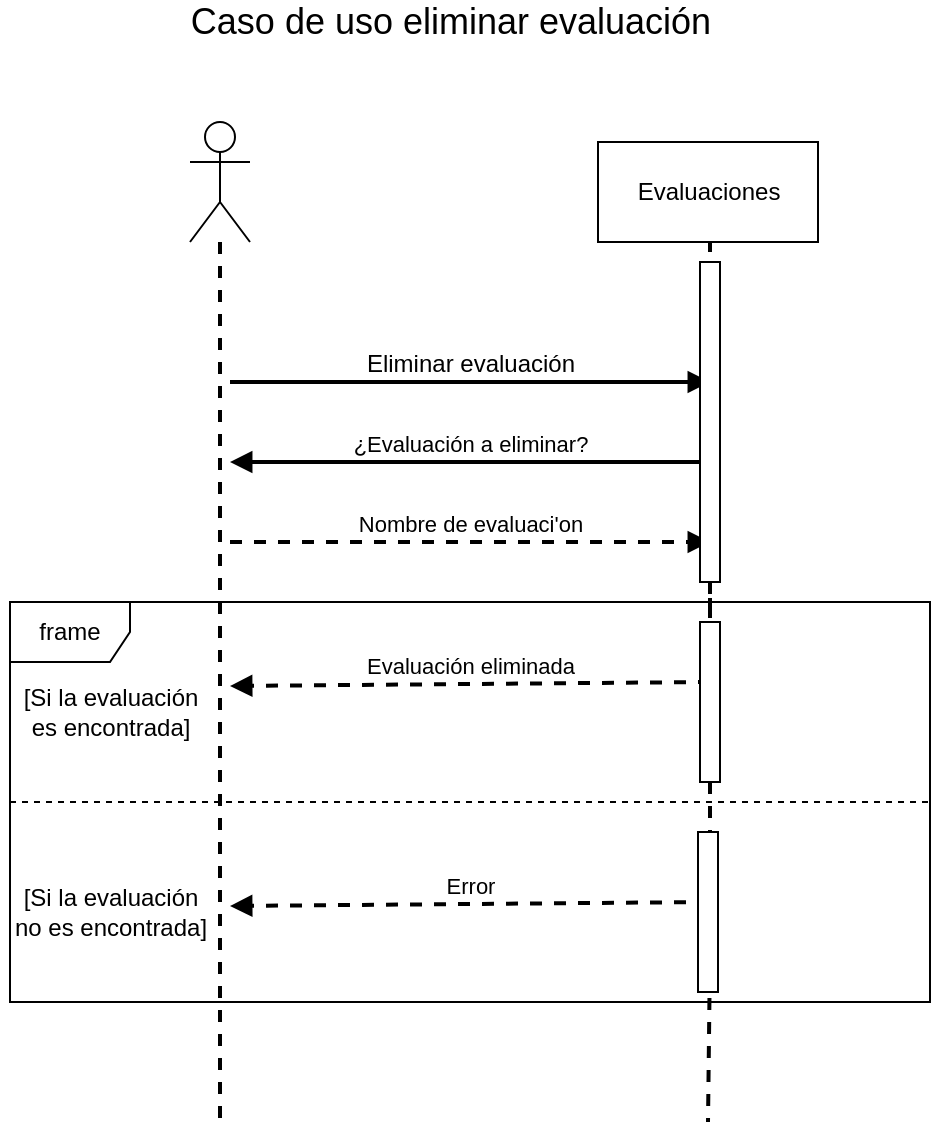 <mxfile version="13.0.3" type="device"><diagram id="rxgoS-P1gB-lUU_ykbyX" name="Page-1"><mxGraphModel dx="1102" dy="614" grid="1" gridSize="10" guides="1" tooltips="1" connect="1" arrows="1" fold="1" page="1" pageScale="1" pageWidth="827" pageHeight="1169" math="0" shadow="0"><root><mxCell id="0"/><mxCell id="1" parent="0"/><mxCell id="bmoJx-IL1HF5dbcq6ecQ-6" value="frame" style="shape=umlFrame;whiteSpace=wrap;html=1;" vertex="1" parent="1"><mxGeometry x="10" y="340" width="460" height="200" as="geometry"/></mxCell><mxCell id="bmoJx-IL1HF5dbcq6ecQ-4" style="edgeStyle=orthogonalEdgeStyle;rounded=0;orthogonalLoop=1;jettySize=auto;html=1;strokeWidth=2;endArrow=none;endFill=0;dashed=1;" edge="1" parent="1" source="bmoJx-IL1HF5dbcq6ecQ-1"><mxGeometry relative="1" as="geometry"><mxPoint x="115" y="600" as="targetPoint"/></mxGeometry></mxCell><mxCell id="bmoJx-IL1HF5dbcq6ecQ-1" value="" style="shape=umlActor;verticalLabelPosition=bottom;labelBackgroundColor=#ffffff;verticalAlign=top;html=1;" vertex="1" parent="1"><mxGeometry x="100" y="100" width="30" height="60" as="geometry"/></mxCell><mxCell id="bmoJx-IL1HF5dbcq6ecQ-3" style="edgeStyle=orthogonalEdgeStyle;rounded=0;orthogonalLoop=1;jettySize=auto;html=1;endArrow=none;endFill=0;dashed=1;strokeWidth=2;" edge="1" parent="1" source="bmoJx-IL1HF5dbcq6ecQ-19"><mxGeometry relative="1" as="geometry"><mxPoint x="359" y="600" as="targetPoint"/></mxGeometry></mxCell><mxCell id="bmoJx-IL1HF5dbcq6ecQ-16" style="edgeStyle=orthogonalEdgeStyle;rounded=0;orthogonalLoop=1;jettySize=auto;html=1;exitX=0.5;exitY=1;exitDx=0;exitDy=0;entryX=0.5;entryY=0.013;entryDx=0;entryDy=0;entryPerimeter=0;dashed=1;strokeWidth=2;endArrow=none;endFill=0;" edge="1" parent="1" source="bmoJx-IL1HF5dbcq6ecQ-2" target="bmoJx-IL1HF5dbcq6ecQ-14"><mxGeometry relative="1" as="geometry"/></mxCell><mxCell id="bmoJx-IL1HF5dbcq6ecQ-2" value="Evaluaciones" style="html=1;" vertex="1" parent="1"><mxGeometry x="304" y="110" width="110" height="50" as="geometry"/></mxCell><mxCell id="bmoJx-IL1HF5dbcq6ecQ-5" value="&lt;font style=&quot;font-size: 12px&quot;&gt;Eliminar evaluación&lt;/font&gt;" style="html=1;verticalAlign=bottom;endArrow=block;strokeWidth=2;" edge="1" parent="1"><mxGeometry width="80" relative="1" as="geometry"><mxPoint x="120" y="230" as="sourcePoint"/><mxPoint x="360" y="230" as="targetPoint"/></mxGeometry></mxCell><mxCell id="bmoJx-IL1HF5dbcq6ecQ-7" value="" style="line;strokeWidth=1;fillColor=none;align=left;verticalAlign=middle;spacingTop=-1;spacingLeft=3;spacingRight=3;rotatable=0;labelPosition=right;points=[];portConstraint=eastwest;dashed=1;" vertex="1" parent="1"><mxGeometry x="10" y="436" width="460" height="8" as="geometry"/></mxCell><mxCell id="bmoJx-IL1HF5dbcq6ecQ-8" value="¿Evaluación a eliminar?" style="html=1;verticalAlign=bottom;endArrow=block;strokeWidth=2;" edge="1" parent="1"><mxGeometry width="80" relative="1" as="geometry"><mxPoint x="360" y="270" as="sourcePoint"/><mxPoint x="120" y="270" as="targetPoint"/></mxGeometry></mxCell><mxCell id="bmoJx-IL1HF5dbcq6ecQ-9" value="Nombre de evaluaci'on" style="html=1;verticalAlign=bottom;endArrow=block;strokeWidth=2;dashed=1;" edge="1" parent="1"><mxGeometry width="80" relative="1" as="geometry"><mxPoint x="120" y="310" as="sourcePoint"/><mxPoint x="360" y="310" as="targetPoint"/></mxGeometry></mxCell><mxCell id="bmoJx-IL1HF5dbcq6ecQ-10" value="[Si la evaluación &lt;br&gt;es encontrada]" style="text;html=1;align=center;verticalAlign=middle;resizable=0;points=[];autosize=1;" vertex="1" parent="1"><mxGeometry x="10" y="380" width="100" height="30" as="geometry"/></mxCell><mxCell id="bmoJx-IL1HF5dbcq6ecQ-11" value="Evaluación eliminada" style="html=1;verticalAlign=bottom;endArrow=block;dashed=1;strokeWidth=2;" edge="1" parent="1"><mxGeometry width="80" relative="1" as="geometry"><mxPoint x="360" y="380" as="sourcePoint"/><mxPoint x="120" y="382" as="targetPoint"/></mxGeometry></mxCell><mxCell id="bmoJx-IL1HF5dbcq6ecQ-12" value="Error" style="html=1;verticalAlign=bottom;endArrow=block;dashed=1;strokeWidth=2;" edge="1" parent="1"><mxGeometry width="80" relative="1" as="geometry"><mxPoint x="360" y="490" as="sourcePoint"/><mxPoint x="120" y="492" as="targetPoint"/></mxGeometry></mxCell><mxCell id="bmoJx-IL1HF5dbcq6ecQ-13" value="[Si la evaluación &lt;br&gt;no es encontrada]" style="text;html=1;align=center;verticalAlign=middle;resizable=0;points=[];autosize=1;" vertex="1" parent="1"><mxGeometry x="5" y="480" width="110" height="30" as="geometry"/></mxCell><mxCell id="bmoJx-IL1HF5dbcq6ecQ-14" value="" style="html=1;points=[];perimeter=orthogonalPerimeter;" vertex="1" parent="1"><mxGeometry x="355" y="170" width="10" height="160" as="geometry"/></mxCell><mxCell id="bmoJx-IL1HF5dbcq6ecQ-18" value="&lt;font style=&quot;font-size: 18px&quot;&gt;Caso de uso eliminar evaluación&lt;/font&gt;" style="text;html=1;align=center;verticalAlign=middle;resizable=0;points=[];autosize=1;" vertex="1" parent="1"><mxGeometry x="90" y="40" width="280" height="20" as="geometry"/></mxCell><mxCell id="bmoJx-IL1HF5dbcq6ecQ-19" value="" style="html=1;points=[];perimeter=orthogonalPerimeter;" vertex="1" parent="1"><mxGeometry x="355" y="350" width="10" height="80" as="geometry"/></mxCell><mxCell id="bmoJx-IL1HF5dbcq6ecQ-20" style="edgeStyle=orthogonalEdgeStyle;rounded=0;orthogonalLoop=1;jettySize=auto;html=1;endArrow=none;endFill=0;dashed=1;strokeWidth=2;" edge="1" parent="1" source="bmoJx-IL1HF5dbcq6ecQ-14" target="bmoJx-IL1HF5dbcq6ecQ-19"><mxGeometry relative="1" as="geometry"><mxPoint x="359" y="600" as="targetPoint"/><mxPoint x="360" y="330" as="sourcePoint"/></mxGeometry></mxCell><mxCell id="bmoJx-IL1HF5dbcq6ecQ-21" value="" style="html=1;points=[];perimeter=orthogonalPerimeter;" vertex="1" parent="1"><mxGeometry x="354" y="455" width="10" height="80" as="geometry"/></mxCell></root></mxGraphModel></diagram></mxfile>